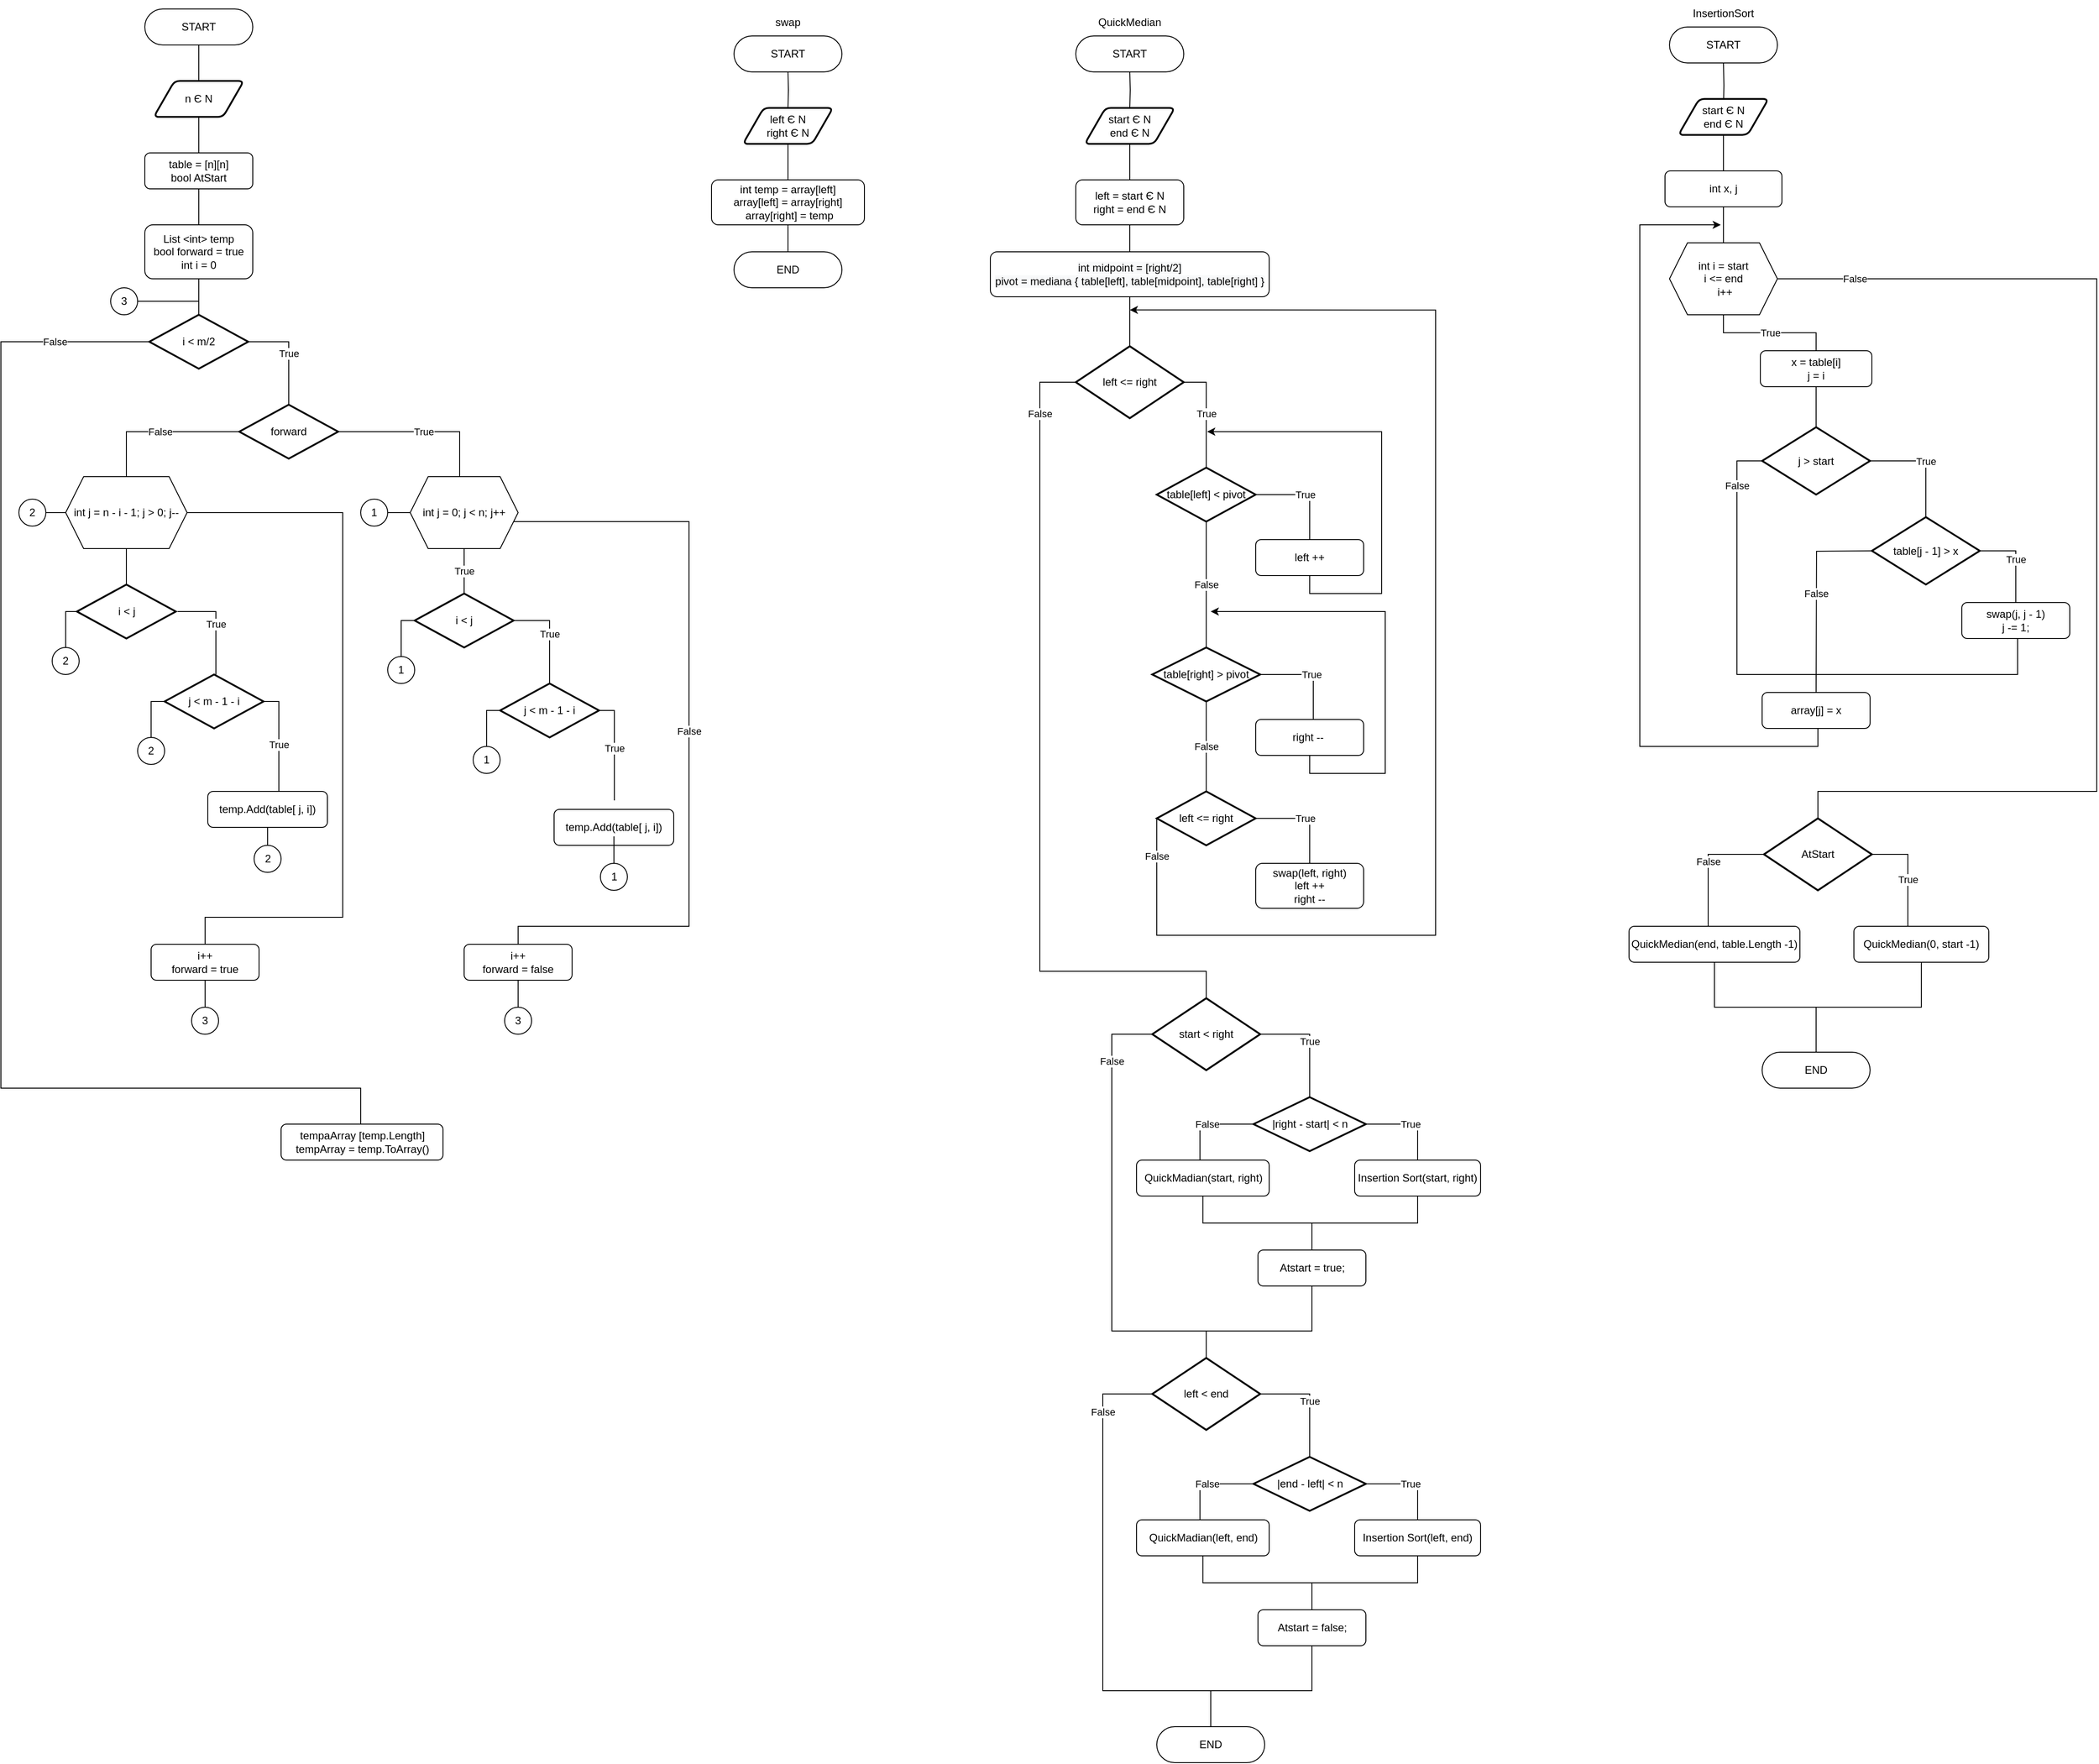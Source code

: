 <mxfile version="15.4.0" type="device"><diagram id="jv86kICouPNpcxUQBBi5" name="Page-1"><mxGraphModel dx="782" dy="489" grid="1" gridSize="10" guides="1" tooltips="1" connect="1" arrows="1" fold="1" page="1" pageScale="1" pageWidth="827" pageHeight="1169" math="0" shadow="0"><root><mxCell id="0"/><mxCell id="1" parent="0"/><mxCell id="VmP0Nuk8vjoccG8fzeii-2" value="START" style="rounded=1;whiteSpace=wrap;html=1;arcSize=50;" parent="1" vertex="1"><mxGeometry x="260" y="20" width="120" height="40" as="geometry"/></mxCell><mxCell id="VmP0Nuk8vjoccG8fzeii-4" value="" style="edgeStyle=orthogonalEdgeStyle;rounded=0;orthogonalLoop=1;jettySize=auto;html=1;endArrow=none;endFill=0;" parent="1" source="VmP0Nuk8vjoccG8fzeii-3" target="VmP0Nuk8vjoccG8fzeii-2" edge="1"><mxGeometry relative="1" as="geometry"/></mxCell><mxCell id="VmP0Nuk8vjoccG8fzeii-3" value="n Є N" style="shape=parallelogram;html=1;strokeWidth=2;perimeter=parallelogramPerimeter;whiteSpace=wrap;rounded=1;arcSize=12;size=0.23;" parent="1" vertex="1"><mxGeometry x="270" y="100" width="100" height="40" as="geometry"/></mxCell><mxCell id="VmP0Nuk8vjoccG8fzeii-6" value="" style="edgeStyle=orthogonalEdgeStyle;rounded=0;orthogonalLoop=1;jettySize=auto;html=1;endArrow=none;endFill=0;" parent="1" source="VmP0Nuk8vjoccG8fzeii-5" target="VmP0Nuk8vjoccG8fzeii-3" edge="1"><mxGeometry relative="1" as="geometry"/></mxCell><mxCell id="VmP0Nuk8vjoccG8fzeii-8" value="" style="edgeStyle=orthogonalEdgeStyle;rounded=0;orthogonalLoop=1;jettySize=auto;html=1;endArrow=none;endFill=0;" parent="1" source="VmP0Nuk8vjoccG8fzeii-5" target="VmP0Nuk8vjoccG8fzeii-7" edge="1"><mxGeometry relative="1" as="geometry"/></mxCell><mxCell id="VmP0Nuk8vjoccG8fzeii-5" value="table = [n][n]&lt;br&gt;bool AtStart" style="rounded=1;whiteSpace=wrap;html=1;" parent="1" vertex="1"><mxGeometry x="260" y="180" width="120" height="40" as="geometry"/></mxCell><mxCell id="VmP0Nuk8vjoccG8fzeii-10" value="" style="edgeStyle=orthogonalEdgeStyle;rounded=0;orthogonalLoop=1;jettySize=auto;html=1;endArrow=none;endFill=0;" parent="1" source="VmP0Nuk8vjoccG8fzeii-7" target="VmP0Nuk8vjoccG8fzeii-9" edge="1"><mxGeometry relative="1" as="geometry"/></mxCell><mxCell id="VmP0Nuk8vjoccG8fzeii-7" value="List &amp;lt;int&amp;gt; temp&lt;br&gt;bool forward = true&lt;br&gt;int i = 0" style="rounded=1;whiteSpace=wrap;html=1;" parent="1" vertex="1"><mxGeometry x="260" y="260" width="120" height="60" as="geometry"/></mxCell><mxCell id="VmP0Nuk8vjoccG8fzeii-58" value="False" style="edgeStyle=orthogonalEdgeStyle;rounded=0;orthogonalLoop=1;jettySize=auto;html=1;entryX=0.5;entryY=0;entryDx=0;entryDy=0;endArrow=none;endFill=0;exitX=0;exitY=0.5;exitDx=0;exitDy=0;exitPerimeter=0;" parent="1" source="VmP0Nuk8vjoccG8fzeii-9" target="VmP0Nuk8vjoccG8fzeii-57" edge="1"><mxGeometry x="-0.854" relative="1" as="geometry"><Array as="points"><mxPoint x="100" y="390"/><mxPoint x="100" y="1220"/><mxPoint x="500" y="1220"/><mxPoint x="500" y="1260"/></Array><mxPoint as="offset"/></mxGeometry></mxCell><mxCell id="VmP0Nuk8vjoccG8fzeii-9" value="i &amp;lt; m/2" style="strokeWidth=2;html=1;shape=mxgraph.flowchart.decision;whiteSpace=wrap;" parent="1" vertex="1"><mxGeometry x="265" y="360" width="110" height="60" as="geometry"/></mxCell><mxCell id="VmP0Nuk8vjoccG8fzeii-46" style="edgeStyle=orthogonalEdgeStyle;rounded=0;orthogonalLoop=1;jettySize=auto;html=1;entryX=0.5;entryY=0;entryDx=0;entryDy=0;endArrow=none;endFill=0;" parent="1" source="VmP0Nuk8vjoccG8fzeii-11" target="VmP0Nuk8vjoccG8fzeii-45" edge="1"><mxGeometry relative="1" as="geometry"><Array as="points"><mxPoint x="480" y="580"/><mxPoint x="480" y="1030"/><mxPoint x="327" y="1030"/></Array></mxGeometry></mxCell><mxCell id="VmP0Nuk8vjoccG8fzeii-11" value="int j = n - i - 1; j &gt; 0; j--" style="shape=hexagon;perimeter=hexagonPerimeter2;whiteSpace=wrap;html=1;fixedSize=1;" parent="1" vertex="1"><mxGeometry x="172" y="540" width="135" height="80" as="geometry"/></mxCell><mxCell id="VmP0Nuk8vjoccG8fzeii-18" value="True" style="edgeStyle=orthogonalEdgeStyle;rounded=0;orthogonalLoop=1;jettySize=auto;html=1;endArrow=none;endFill=0;" parent="1" source="VmP0Nuk8vjoccG8fzeii-12" target="VmP0Nuk8vjoccG8fzeii-17" edge="1"><mxGeometry relative="1" as="geometry"/></mxCell><mxCell id="VmP0Nuk8vjoccG8fzeii-33" value="False" style="edgeStyle=orthogonalEdgeStyle;rounded=0;orthogonalLoop=1;jettySize=auto;html=1;entryX=0.5;entryY=0;entryDx=0;entryDy=0;endArrow=none;endFill=0;" parent="1" source="VmP0Nuk8vjoccG8fzeii-12" target="VmP0Nuk8vjoccG8fzeii-32" edge="1"><mxGeometry relative="1" as="geometry"><Array as="points"><mxPoint x="865" y="590"/><mxPoint x="865" y="1040"/><mxPoint x="675" y="1040"/></Array></mxGeometry></mxCell><mxCell id="VmP0Nuk8vjoccG8fzeii-12" value="int j = 0; j &lt; n; j++" style="shape=hexagon;perimeter=hexagonPerimeter2;whiteSpace=wrap;html=1;fixedSize=1;" parent="1" vertex="1"><mxGeometry x="555" y="540" width="120" height="80" as="geometry"/></mxCell><mxCell id="VmP0Nuk8vjoccG8fzeii-14" value="True" style="edgeStyle=orthogonalEdgeStyle;rounded=0;orthogonalLoop=1;jettySize=auto;html=1;entryX=1;entryY=0.5;entryDx=0;entryDy=0;entryPerimeter=0;endArrow=none;endFill=0;" parent="1" source="VmP0Nuk8vjoccG8fzeii-13" target="VmP0Nuk8vjoccG8fzeii-9" edge="1"><mxGeometry relative="1" as="geometry"><Array as="points"><mxPoint x="420" y="390"/></Array></mxGeometry></mxCell><mxCell id="VmP0Nuk8vjoccG8fzeii-15" value="False" style="edgeStyle=orthogonalEdgeStyle;rounded=0;orthogonalLoop=1;jettySize=auto;html=1;endArrow=none;endFill=0;entryX=0.5;entryY=0;entryDx=0;entryDy=0;exitX=0;exitY=0.5;exitDx=0;exitDy=0;exitPerimeter=0;" parent="1" source="VmP0Nuk8vjoccG8fzeii-13" target="VmP0Nuk8vjoccG8fzeii-11" edge="1"><mxGeometry relative="1" as="geometry"><mxPoint x="327.5" y="490" as="sourcePoint"/><mxPoint x="265" y="540" as="targetPoint"/><Array as="points"><mxPoint x="240" y="490"/></Array></mxGeometry></mxCell><mxCell id="VmP0Nuk8vjoccG8fzeii-16" value="True" style="edgeStyle=orthogonalEdgeStyle;rounded=0;orthogonalLoop=1;jettySize=auto;html=1;entryX=0.5;entryY=0;entryDx=0;entryDy=0;endArrow=none;endFill=0;" parent="1" source="VmP0Nuk8vjoccG8fzeii-13" target="VmP0Nuk8vjoccG8fzeii-12" edge="1"><mxGeometry relative="1" as="geometry"><Array as="points"><mxPoint x="610" y="490"/><mxPoint x="610" y="540"/></Array></mxGeometry></mxCell><mxCell id="VmP0Nuk8vjoccG8fzeii-13" value="forward" style="strokeWidth=2;html=1;shape=mxgraph.flowchart.decision;whiteSpace=wrap;" parent="1" vertex="1"><mxGeometry x="365" y="460" width="110" height="60" as="geometry"/></mxCell><mxCell id="VmP0Nuk8vjoccG8fzeii-20" value="True" style="edgeStyle=orthogonalEdgeStyle;rounded=0;orthogonalLoop=1;jettySize=auto;html=1;entryX=0.5;entryY=0;entryDx=0;entryDy=0;entryPerimeter=0;endArrow=none;endFill=0;" parent="1" source="VmP0Nuk8vjoccG8fzeii-17" target="VmP0Nuk8vjoccG8fzeii-19" edge="1"><mxGeometry relative="1" as="geometry"><Array as="points"><mxPoint x="710" y="700"/></Array></mxGeometry></mxCell><mxCell id="VmP0Nuk8vjoccG8fzeii-23" style="edgeStyle=orthogonalEdgeStyle;rounded=0;orthogonalLoop=1;jettySize=auto;html=1;entryX=0.5;entryY=0;entryDx=0;entryDy=0;endArrow=none;endFill=0;" parent="1" source="VmP0Nuk8vjoccG8fzeii-17" target="VmP0Nuk8vjoccG8fzeii-22" edge="1"><mxGeometry relative="1" as="geometry"><Array as="points"><mxPoint x="545" y="700"/></Array></mxGeometry></mxCell><mxCell id="VmP0Nuk8vjoccG8fzeii-17" value="i &amp;lt; j" style="strokeWidth=2;html=1;shape=mxgraph.flowchart.decision;whiteSpace=wrap;" parent="1" vertex="1"><mxGeometry x="560" y="670" width="110" height="60" as="geometry"/></mxCell><mxCell id="VmP0Nuk8vjoccG8fzeii-25" style="edgeStyle=orthogonalEdgeStyle;rounded=0;orthogonalLoop=1;jettySize=auto;html=1;entryX=0.5;entryY=0;entryDx=0;entryDy=0;endArrow=none;endFill=0;" parent="1" source="VmP0Nuk8vjoccG8fzeii-19" target="VmP0Nuk8vjoccG8fzeii-24" edge="1"><mxGeometry relative="1" as="geometry"><Array as="points"><mxPoint x="640" y="800"/></Array></mxGeometry></mxCell><mxCell id="VmP0Nuk8vjoccG8fzeii-28" value="True" style="edgeStyle=orthogonalEdgeStyle;rounded=0;orthogonalLoop=1;jettySize=auto;html=1;endArrow=none;endFill=0;entryX=0.5;entryY=0;entryDx=0;entryDy=0;" parent="1" source="VmP0Nuk8vjoccG8fzeii-19" edge="1"><mxGeometry relative="1" as="geometry"><mxPoint x="781.5" y="900" as="targetPoint"/><Array as="points"><mxPoint x="782" y="800"/><mxPoint x="782" y="900"/></Array></mxGeometry></mxCell><mxCell id="VmP0Nuk8vjoccG8fzeii-19" value="j &amp;lt; m - 1 - i" style="strokeWidth=2;html=1;shape=mxgraph.flowchart.decision;whiteSpace=wrap;" parent="1" vertex="1"><mxGeometry x="655" y="770" width="110" height="60" as="geometry"/></mxCell><mxCell id="VmP0Nuk8vjoccG8fzeii-22" value="1" style="ellipse;whiteSpace=wrap;html=1;aspect=fixed;" parent="1" vertex="1"><mxGeometry x="530" y="740" width="30" height="30" as="geometry"/></mxCell><mxCell id="VmP0Nuk8vjoccG8fzeii-24" value="1" style="ellipse;whiteSpace=wrap;html=1;aspect=fixed;" parent="1" vertex="1"><mxGeometry x="625" y="840" width="30" height="30" as="geometry"/></mxCell><mxCell id="VmP0Nuk8vjoccG8fzeii-27" style="edgeStyle=orthogonalEdgeStyle;rounded=0;orthogonalLoop=1;jettySize=auto;html=1;entryX=0;entryY=0.5;entryDx=0;entryDy=0;endArrow=none;endFill=0;" parent="1" source="VmP0Nuk8vjoccG8fzeii-26" target="VmP0Nuk8vjoccG8fzeii-12" edge="1"><mxGeometry relative="1" as="geometry"/></mxCell><mxCell id="VmP0Nuk8vjoccG8fzeii-26" value="1" style="ellipse;whiteSpace=wrap;html=1;aspect=fixed;" parent="1" vertex="1"><mxGeometry x="500" y="565" width="30" height="30" as="geometry"/></mxCell><mxCell id="VmP0Nuk8vjoccG8fzeii-29" value="temp.Add(table[ j, i])" style="rounded=1;whiteSpace=wrap;html=1;" parent="1" vertex="1"><mxGeometry x="715" y="910" width="133" height="40" as="geometry"/></mxCell><mxCell id="VmP0Nuk8vjoccG8fzeii-31" value="" style="edgeStyle=orthogonalEdgeStyle;rounded=0;orthogonalLoop=1;jettySize=auto;html=1;endArrow=none;endFill=0;" parent="1" source="VmP0Nuk8vjoccG8fzeii-30" edge="1"><mxGeometry relative="1" as="geometry"><mxPoint x="781.5" y="940" as="targetPoint"/></mxGeometry></mxCell><mxCell id="VmP0Nuk8vjoccG8fzeii-30" value="1" style="ellipse;whiteSpace=wrap;html=1;aspect=fixed;" parent="1" vertex="1"><mxGeometry x="766.5" y="970" width="30" height="30" as="geometry"/></mxCell><mxCell id="VmP0Nuk8vjoccG8fzeii-32" value="i++&lt;br&gt;forward = false" style="rounded=1;whiteSpace=wrap;html=1;align=center;" parent="1" vertex="1"><mxGeometry x="615" y="1060" width="120" height="40" as="geometry"/></mxCell><mxCell id="VmP0Nuk8vjoccG8fzeii-34" value="True" style="edgeStyle=orthogonalEdgeStyle;rounded=0;orthogonalLoop=1;jettySize=auto;html=1;entryX=0.5;entryY=0;entryDx=0;entryDy=0;entryPerimeter=0;endArrow=none;endFill=0;" parent="1" edge="1"><mxGeometry relative="1" as="geometry"><Array as="points"><mxPoint x="339" y="690"/></Array><mxPoint x="296.5" y="690" as="sourcePoint"/><mxPoint x="339" y="760" as="targetPoint"/></mxGeometry></mxCell><mxCell id="VmP0Nuk8vjoccG8fzeii-35" style="edgeStyle=orthogonalEdgeStyle;rounded=0;orthogonalLoop=1;jettySize=auto;html=1;entryX=0.5;entryY=0;entryDx=0;entryDy=0;endArrow=none;endFill=0;" parent="1" source="VmP0Nuk8vjoccG8fzeii-36" target="VmP0Nuk8vjoccG8fzeii-40" edge="1"><mxGeometry relative="1" as="geometry"><Array as="points"><mxPoint x="172" y="690"/></Array></mxGeometry></mxCell><mxCell id="VmP0Nuk8vjoccG8fzeii-47" value="" style="edgeStyle=orthogonalEdgeStyle;rounded=0;orthogonalLoop=1;jettySize=auto;html=1;endArrow=none;endFill=0;" parent="1" source="VmP0Nuk8vjoccG8fzeii-36" target="VmP0Nuk8vjoccG8fzeii-11" edge="1"><mxGeometry relative="1" as="geometry"/></mxCell><mxCell id="VmP0Nuk8vjoccG8fzeii-36" value="i &amp;lt; j" style="strokeWidth=2;html=1;shape=mxgraph.flowchart.decision;whiteSpace=wrap;" parent="1" vertex="1"><mxGeometry x="184.5" y="660" width="110" height="60" as="geometry"/></mxCell><mxCell id="VmP0Nuk8vjoccG8fzeii-37" style="edgeStyle=orthogonalEdgeStyle;rounded=0;orthogonalLoop=1;jettySize=auto;html=1;entryX=0.5;entryY=0;entryDx=0;entryDy=0;endArrow=none;endFill=0;" parent="1" source="VmP0Nuk8vjoccG8fzeii-39" target="VmP0Nuk8vjoccG8fzeii-41" edge="1"><mxGeometry relative="1" as="geometry"><Array as="points"><mxPoint x="267" y="790"/></Array></mxGeometry></mxCell><mxCell id="VmP0Nuk8vjoccG8fzeii-38" value="True" style="edgeStyle=orthogonalEdgeStyle;rounded=0;orthogonalLoop=1;jettySize=auto;html=1;endArrow=none;endFill=0;entryX=0.5;entryY=0;entryDx=0;entryDy=0;" parent="1" source="VmP0Nuk8vjoccG8fzeii-39" target="VmP0Nuk8vjoccG8fzeii-42" edge="1"><mxGeometry relative="1" as="geometry"><mxPoint x="412" y="880" as="targetPoint"/><Array as="points"><mxPoint x="409" y="790"/><mxPoint x="409" y="890"/></Array></mxGeometry></mxCell><mxCell id="VmP0Nuk8vjoccG8fzeii-39" value="j &amp;lt; m - 1 - i" style="strokeWidth=2;html=1;shape=mxgraph.flowchart.decision;whiteSpace=wrap;" parent="1" vertex="1"><mxGeometry x="282" y="760" width="110" height="60" as="geometry"/></mxCell><mxCell id="VmP0Nuk8vjoccG8fzeii-40" value="2" style="ellipse;whiteSpace=wrap;html=1;aspect=fixed;" parent="1" vertex="1"><mxGeometry x="157" y="730" width="30" height="30" as="geometry"/></mxCell><mxCell id="VmP0Nuk8vjoccG8fzeii-41" value="2" style="ellipse;whiteSpace=wrap;html=1;aspect=fixed;" parent="1" vertex="1"><mxGeometry x="252" y="830" width="30" height="30" as="geometry"/></mxCell><mxCell id="VmP0Nuk8vjoccG8fzeii-42" value="temp.Add(table[ j, i])" style="rounded=1;whiteSpace=wrap;html=1;" parent="1" vertex="1"><mxGeometry x="330" y="890" width="133" height="40" as="geometry"/></mxCell><mxCell id="VmP0Nuk8vjoccG8fzeii-43" value="" style="edgeStyle=orthogonalEdgeStyle;rounded=0;orthogonalLoop=1;jettySize=auto;html=1;endArrow=none;endFill=0;" parent="1" source="VmP0Nuk8vjoccG8fzeii-44" target="VmP0Nuk8vjoccG8fzeii-42" edge="1"><mxGeometry relative="1" as="geometry"/></mxCell><mxCell id="VmP0Nuk8vjoccG8fzeii-44" value="2" style="ellipse;whiteSpace=wrap;html=1;aspect=fixed;" parent="1" vertex="1"><mxGeometry x="381.5" y="950" width="30" height="30" as="geometry"/></mxCell><mxCell id="VmP0Nuk8vjoccG8fzeii-52" value="" style="edgeStyle=orthogonalEdgeStyle;rounded=0;orthogonalLoop=1;jettySize=auto;html=1;endArrow=none;endFill=0;" parent="1" source="VmP0Nuk8vjoccG8fzeii-45" target="VmP0Nuk8vjoccG8fzeii-51" edge="1"><mxGeometry relative="1" as="geometry"/></mxCell><mxCell id="VmP0Nuk8vjoccG8fzeii-45" value="i++&lt;br&gt;forward = true" style="rounded=1;whiteSpace=wrap;html=1;align=center;" parent="1" vertex="1"><mxGeometry x="267" y="1060" width="120" height="40" as="geometry"/></mxCell><mxCell id="VmP0Nuk8vjoccG8fzeii-73" value="" style="edgeStyle=orthogonalEdgeStyle;rounded=0;orthogonalLoop=1;jettySize=auto;html=1;endArrow=none;endFill=0;" parent="1" source="VmP0Nuk8vjoccG8fzeii-48" target="VmP0Nuk8vjoccG8fzeii-11" edge="1"><mxGeometry relative="1" as="geometry"/></mxCell><mxCell id="VmP0Nuk8vjoccG8fzeii-48" value="2" style="ellipse;whiteSpace=wrap;html=1;aspect=fixed;" parent="1" vertex="1"><mxGeometry x="120" y="565" width="30" height="30" as="geometry"/></mxCell><mxCell id="VmP0Nuk8vjoccG8fzeii-51" value="3" style="ellipse;whiteSpace=wrap;html=1;aspect=fixed;" parent="1" vertex="1"><mxGeometry x="312" y="1130" width="30" height="30" as="geometry"/></mxCell><mxCell id="VmP0Nuk8vjoccG8fzeii-54" value="" style="edgeStyle=orthogonalEdgeStyle;rounded=0;orthogonalLoop=1;jettySize=auto;html=1;endArrow=none;endFill=0;" parent="1" source="VmP0Nuk8vjoccG8fzeii-53" target="VmP0Nuk8vjoccG8fzeii-32" edge="1"><mxGeometry relative="1" as="geometry"/></mxCell><mxCell id="VmP0Nuk8vjoccG8fzeii-53" value="3" style="ellipse;whiteSpace=wrap;html=1;aspect=fixed;" parent="1" vertex="1"><mxGeometry x="660" y="1130" width="30" height="30" as="geometry"/></mxCell><mxCell id="VmP0Nuk8vjoccG8fzeii-56" value="" style="edgeStyle=orthogonalEdgeStyle;rounded=0;orthogonalLoop=1;jettySize=auto;html=1;endArrow=none;endFill=0;" parent="1" source="VmP0Nuk8vjoccG8fzeii-55" edge="1"><mxGeometry relative="1" as="geometry"><mxPoint x="320" y="345" as="targetPoint"/></mxGeometry></mxCell><mxCell id="VmP0Nuk8vjoccG8fzeii-55" value="3" style="ellipse;whiteSpace=wrap;html=1;aspect=fixed;" parent="1" vertex="1"><mxGeometry x="222" y="330" width="30" height="30" as="geometry"/></mxCell><mxCell id="VmP0Nuk8vjoccG8fzeii-57" value="tempaArray [temp.Length]&lt;br&gt;tempArray = temp.ToArray()" style="rounded=1;whiteSpace=wrap;html=1;" parent="1" vertex="1"><mxGeometry x="411.5" y="1260" width="180" height="40" as="geometry"/></mxCell><mxCell id="VmP0Nuk8vjoccG8fzeii-59" value="START" style="rounded=1;whiteSpace=wrap;html=1;arcSize=50;" parent="1" vertex="1"><mxGeometry x="1295" y="50" width="120" height="40" as="geometry"/></mxCell><mxCell id="VmP0Nuk8vjoccG8fzeii-62" value="QuickMedian" style="text;html=1;strokeColor=none;fillColor=none;align=center;verticalAlign=middle;whiteSpace=wrap;rounded=0;" parent="1" vertex="1"><mxGeometry x="1305" y="20" width="100" height="30" as="geometry"/></mxCell><mxCell id="VmP0Nuk8vjoccG8fzeii-64" value="" style="edgeStyle=orthogonalEdgeStyle;rounded=0;orthogonalLoop=1;jettySize=auto;html=1;endArrow=none;endFill=0;entryX=0.5;entryY=1;entryDx=0;entryDy=0;" parent="1" target="VmP0Nuk8vjoccG8fzeii-59" edge="1"><mxGeometry relative="1" as="geometry"><mxPoint x="1355" y="130" as="sourcePoint"/><mxPoint x="1355" y="90" as="targetPoint"/></mxGeometry></mxCell><mxCell id="VmP0Nuk8vjoccG8fzeii-70" value="" style="edgeStyle=orthogonalEdgeStyle;rounded=0;orthogonalLoop=1;jettySize=auto;html=1;endArrow=none;endFill=0;" parent="1" source="VmP0Nuk8vjoccG8fzeii-65" target="VmP0Nuk8vjoccG8fzeii-69" edge="1"><mxGeometry relative="1" as="geometry"/></mxCell><mxCell id="VmP0Nuk8vjoccG8fzeii-65" value="start Є N&lt;br&gt;end Є N" style="shape=parallelogram;html=1;strokeWidth=2;perimeter=parallelogramPerimeter;whiteSpace=wrap;rounded=1;arcSize=12;size=0.23;" parent="1" vertex="1"><mxGeometry x="1305" y="130" width="100" height="40" as="geometry"/></mxCell><mxCell id="VmP0Nuk8vjoccG8fzeii-69" value="&lt;span&gt;left = start Є N&lt;/span&gt;&lt;br&gt;&lt;span&gt;right = end Є N&lt;/span&gt;&lt;span&gt;&lt;br&gt;&lt;/span&gt;" style="rounded=1;whiteSpace=wrap;html=1;" parent="1" vertex="1"><mxGeometry x="1295" y="210" width="120" height="50" as="geometry"/></mxCell><mxCell id="VmP0Nuk8vjoccG8fzeii-72" value="" style="edgeStyle=orthogonalEdgeStyle;rounded=0;orthogonalLoop=1;jettySize=auto;html=1;endArrow=none;endFill=0;" parent="1" source="VmP0Nuk8vjoccG8fzeii-71" target="VmP0Nuk8vjoccG8fzeii-69" edge="1"><mxGeometry relative="1" as="geometry"/></mxCell><mxCell id="VmP0Nuk8vjoccG8fzeii-75" value="" style="edgeStyle=orthogonalEdgeStyle;rounded=0;orthogonalLoop=1;jettySize=auto;html=1;endArrow=none;endFill=0;" parent="1" source="VmP0Nuk8vjoccG8fzeii-71" target="VmP0Nuk8vjoccG8fzeii-74" edge="1"><mxGeometry relative="1" as="geometry"/></mxCell><mxCell id="VmP0Nuk8vjoccG8fzeii-71" value="&lt;span style=&quot;color: rgb(0 , 0 , 0) ; font-family: &amp;#34;helvetica&amp;#34; ; font-size: 12px ; font-style: normal ; font-weight: 400 ; letter-spacing: normal ; text-align: center ; text-indent: 0px ; text-transform: none ; word-spacing: 0px ; background-color: rgb(248 , 249 , 250)&quot;&gt;int midpoint = [right/2]&lt;br&gt;pivot =&amp;nbsp;&lt;/span&gt;&lt;span style=&quot;color: rgb(0 , 0 , 0) ; font-family: &amp;#34;helvetica&amp;#34; ; font-size: 12px ; font-style: normal ; font-weight: 400 ; letter-spacing: normal ; text-align: center ; text-indent: 0px ; text-transform: none ; word-spacing: 0px ; background-color: rgb(248 , 249 , 250) ; display: inline ; float: none&quot;&gt;mediana { table[left], table[midpoint], table[right] }&lt;/span&gt;" style="rounded=1;whiteSpace=wrap;html=1;" parent="1" vertex="1"><mxGeometry x="1200" y="290" width="310" height="50" as="geometry"/></mxCell><mxCell id="VmP0Nuk8vjoccG8fzeii-77" value="True" style="edgeStyle=orthogonalEdgeStyle;rounded=0;orthogonalLoop=1;jettySize=auto;html=1;entryX=0.5;entryY=0;entryDx=0;entryDy=0;entryPerimeter=0;endArrow=none;endFill=0;" parent="1" source="VmP0Nuk8vjoccG8fzeii-74" target="VmP0Nuk8vjoccG8fzeii-76" edge="1"><mxGeometry relative="1" as="geometry"><Array as="points"><mxPoint x="1440" y="435"/></Array></mxGeometry></mxCell><mxCell id="Ka1BJtx8IrYnSgc-e7Mm-47" value="False" style="edgeStyle=orthogonalEdgeStyle;rounded=0;orthogonalLoop=1;jettySize=auto;html=1;endArrow=none;endFill=0;" edge="1" parent="1" source="VmP0Nuk8vjoccG8fzeii-74" target="Ka1BJtx8IrYnSgc-e7Mm-21"><mxGeometry x="-0.835" relative="1" as="geometry"><Array as="points"><mxPoint x="1255" y="435"/><mxPoint x="1255" y="1090"/><mxPoint x="1440" y="1090"/></Array><mxPoint as="offset"/></mxGeometry></mxCell><mxCell id="VmP0Nuk8vjoccG8fzeii-74" value="left &amp;lt;= right" style="strokeWidth=2;html=1;shape=mxgraph.flowchart.decision;whiteSpace=wrap;" parent="1" vertex="1"><mxGeometry x="1295" y="395" width="120" height="80" as="geometry"/></mxCell><mxCell id="Ka1BJtx8IrYnSgc-e7Mm-2" value="True" style="edgeStyle=orthogonalEdgeStyle;rounded=0;orthogonalLoop=1;jettySize=auto;html=1;entryX=0.5;entryY=0;entryDx=0;entryDy=0;endArrow=none;endFill=0;" edge="1" parent="1" source="VmP0Nuk8vjoccG8fzeii-76" target="Ka1BJtx8IrYnSgc-e7Mm-1"><mxGeometry relative="1" as="geometry"><Array as="points"><mxPoint x="1555" y="560"/></Array></mxGeometry></mxCell><mxCell id="Ka1BJtx8IrYnSgc-e7Mm-8" value="False" style="edgeStyle=orthogonalEdgeStyle;rounded=0;orthogonalLoop=1;jettySize=auto;html=1;entryX=0.5;entryY=0;entryDx=0;entryDy=0;entryPerimeter=0;endArrow=none;endFill=0;" edge="1" parent="1" source="VmP0Nuk8vjoccG8fzeii-76" target="Ka1BJtx8IrYnSgc-e7Mm-7"><mxGeometry relative="1" as="geometry"/></mxCell><mxCell id="VmP0Nuk8vjoccG8fzeii-76" value="table[left] &amp;lt; pivot" style="strokeWidth=2;html=1;shape=mxgraph.flowchart.decision;whiteSpace=wrap;" parent="1" vertex="1"><mxGeometry x="1385" y="530" width="110" height="60" as="geometry"/></mxCell><mxCell id="Ka1BJtx8IrYnSgc-e7Mm-3" style="edgeStyle=orthogonalEdgeStyle;rounded=0;orthogonalLoop=1;jettySize=auto;html=1;endArrow=classic;endFill=1;exitX=0.5;exitY=1;exitDx=0;exitDy=0;" edge="1" parent="1" source="Ka1BJtx8IrYnSgc-e7Mm-1"><mxGeometry relative="1" as="geometry"><mxPoint x="1441" y="490" as="targetPoint"/><mxPoint x="1581" y="650" as="sourcePoint"/><Array as="points"><mxPoint x="1555" y="670"/><mxPoint x="1635" y="670"/><mxPoint x="1635" y="490"/></Array></mxGeometry></mxCell><mxCell id="Ka1BJtx8IrYnSgc-e7Mm-1" value="left ++" style="rounded=1;whiteSpace=wrap;html=1;" vertex="1" parent="1"><mxGeometry x="1495" y="610" width="120" height="40" as="geometry"/></mxCell><mxCell id="Ka1BJtx8IrYnSgc-e7Mm-4" value="True" style="edgeStyle=orthogonalEdgeStyle;rounded=0;orthogonalLoop=1;jettySize=auto;html=1;entryX=0.5;entryY=0;entryDx=0;entryDy=0;endArrow=none;endFill=0;exitX=1;exitY=0.5;exitDx=0;exitDy=0;exitPerimeter=0;" edge="1" parent="1" target="Ka1BJtx8IrYnSgc-e7Mm-6" source="Ka1BJtx8IrYnSgc-e7Mm-7"><mxGeometry relative="1" as="geometry"><mxPoint x="1499" y="800" as="sourcePoint"/><Array as="points"><mxPoint x="1559" y="760"/></Array></mxGeometry></mxCell><mxCell id="Ka1BJtx8IrYnSgc-e7Mm-5" style="edgeStyle=orthogonalEdgeStyle;rounded=0;orthogonalLoop=1;jettySize=auto;html=1;endArrow=classic;endFill=1;exitX=0.5;exitY=1;exitDx=0;exitDy=0;" edge="1" parent="1" source="Ka1BJtx8IrYnSgc-e7Mm-6"><mxGeometry relative="1" as="geometry"><mxPoint x="1445" y="690" as="targetPoint"/><mxPoint x="1585" y="890" as="sourcePoint"/><Array as="points"><mxPoint x="1555" y="870"/><mxPoint x="1639" y="870"/><mxPoint x="1639" y="690"/></Array></mxGeometry></mxCell><mxCell id="Ka1BJtx8IrYnSgc-e7Mm-6" value="right --&amp;nbsp;" style="rounded=1;whiteSpace=wrap;html=1;" vertex="1" parent="1"><mxGeometry x="1495" y="810" width="120" height="40" as="geometry"/></mxCell><mxCell id="Ka1BJtx8IrYnSgc-e7Mm-10" value="False" style="edgeStyle=orthogonalEdgeStyle;rounded=0;orthogonalLoop=1;jettySize=auto;html=1;entryX=0.5;entryY=0;entryDx=0;entryDy=0;entryPerimeter=0;endArrow=none;endFill=0;" edge="1" parent="1" source="Ka1BJtx8IrYnSgc-e7Mm-7" target="Ka1BJtx8IrYnSgc-e7Mm-9"><mxGeometry relative="1" as="geometry"/></mxCell><mxCell id="Ka1BJtx8IrYnSgc-e7Mm-7" value="table[right] &amp;gt; pivot" style="strokeWidth=2;html=1;shape=mxgraph.flowchart.decision;whiteSpace=wrap;" vertex="1" parent="1"><mxGeometry x="1380" y="730" width="120" height="60" as="geometry"/></mxCell><mxCell id="Ka1BJtx8IrYnSgc-e7Mm-12" value="True" style="edgeStyle=orthogonalEdgeStyle;rounded=0;orthogonalLoop=1;jettySize=auto;html=1;endArrow=none;endFill=0;" edge="1" parent="1" source="Ka1BJtx8IrYnSgc-e7Mm-9" target="Ka1BJtx8IrYnSgc-e7Mm-11"><mxGeometry relative="1" as="geometry"><Array as="points"><mxPoint x="1555" y="920"/></Array></mxGeometry></mxCell><mxCell id="Ka1BJtx8IrYnSgc-e7Mm-22" value="False" style="edgeStyle=orthogonalEdgeStyle;rounded=0;orthogonalLoop=1;jettySize=auto;html=1;endArrow=classic;endFill=1;exitX=0;exitY=0.5;exitDx=0;exitDy=0;exitPerimeter=0;" edge="1" parent="1" source="Ka1BJtx8IrYnSgc-e7Mm-9"><mxGeometry x="-0.944" relative="1" as="geometry"><mxPoint x="1355" y="354.667" as="targetPoint"/><Array as="points"><mxPoint x="1385" y="1050"/><mxPoint x="1695" y="1050"/><mxPoint x="1695" y="355"/></Array><mxPoint as="offset"/></mxGeometry></mxCell><mxCell id="Ka1BJtx8IrYnSgc-e7Mm-9" value="left &amp;lt;= right" style="strokeWidth=2;html=1;shape=mxgraph.flowchart.decision;whiteSpace=wrap;" vertex="1" parent="1"><mxGeometry x="1385" y="890" width="110" height="60" as="geometry"/></mxCell><mxCell id="Ka1BJtx8IrYnSgc-e7Mm-11" value="swap(left, right)&lt;br&gt;left ++&lt;br&gt;right --" style="rounded=1;whiteSpace=wrap;html=1;" vertex="1" parent="1"><mxGeometry x="1495" y="970" width="120" height="50" as="geometry"/></mxCell><mxCell id="Ka1BJtx8IrYnSgc-e7Mm-13" value="START" style="rounded=1;whiteSpace=wrap;html=1;arcSize=50;" vertex="1" parent="1"><mxGeometry x="915" y="50" width="120" height="40" as="geometry"/></mxCell><mxCell id="Ka1BJtx8IrYnSgc-e7Mm-14" value="swap" style="text;html=1;strokeColor=none;fillColor=none;align=center;verticalAlign=middle;whiteSpace=wrap;rounded=0;" vertex="1" parent="1"><mxGeometry x="925" y="20" width="100" height="30" as="geometry"/></mxCell><mxCell id="Ka1BJtx8IrYnSgc-e7Mm-15" value="" style="edgeStyle=orthogonalEdgeStyle;rounded=0;orthogonalLoop=1;jettySize=auto;html=1;endArrow=none;endFill=0;" edge="1" parent="1" target="Ka1BJtx8IrYnSgc-e7Mm-13"><mxGeometry relative="1" as="geometry"><mxPoint x="975" y="130" as="sourcePoint"/><mxPoint x="975" y="90" as="targetPoint"/></mxGeometry></mxCell><mxCell id="Ka1BJtx8IrYnSgc-e7Mm-16" value="" style="edgeStyle=orthogonalEdgeStyle;rounded=0;orthogonalLoop=1;jettySize=auto;html=1;endArrow=none;endFill=0;" edge="1" parent="1" source="Ka1BJtx8IrYnSgc-e7Mm-17" target="Ka1BJtx8IrYnSgc-e7Mm-18"><mxGeometry relative="1" as="geometry"/></mxCell><mxCell id="Ka1BJtx8IrYnSgc-e7Mm-17" value="left Є N&lt;br&gt;right Є N" style="shape=parallelogram;html=1;strokeWidth=2;perimeter=parallelogramPerimeter;whiteSpace=wrap;rounded=1;arcSize=12;size=0.23;" vertex="1" parent="1"><mxGeometry x="925" y="130" width="100" height="40" as="geometry"/></mxCell><mxCell id="Ka1BJtx8IrYnSgc-e7Mm-20" value="" style="edgeStyle=orthogonalEdgeStyle;rounded=0;orthogonalLoop=1;jettySize=auto;html=1;endArrow=none;endFill=0;" edge="1" parent="1" source="Ka1BJtx8IrYnSgc-e7Mm-18" target="Ka1BJtx8IrYnSgc-e7Mm-19"><mxGeometry relative="1" as="geometry"/></mxCell><mxCell id="Ka1BJtx8IrYnSgc-e7Mm-18" value="&lt;span&gt;&lt;div&gt;int temp = array[left]&lt;/div&gt;&lt;div&gt;&lt;span&gt;array[left] = array[right]&lt;/span&gt;&lt;/div&gt;&lt;div&gt;&lt;span&gt;&amp;nbsp;array[right] = temp&lt;/span&gt;&lt;/div&gt;&lt;/span&gt;" style="rounded=1;whiteSpace=wrap;html=1;" vertex="1" parent="1"><mxGeometry x="890" y="210" width="170" height="50" as="geometry"/></mxCell><mxCell id="Ka1BJtx8IrYnSgc-e7Mm-19" value="END" style="rounded=1;whiteSpace=wrap;html=1;arcSize=50;" vertex="1" parent="1"><mxGeometry x="915" y="290" width="120" height="40" as="geometry"/></mxCell><mxCell id="Ka1BJtx8IrYnSgc-e7Mm-24" value="True" style="edgeStyle=orthogonalEdgeStyle;rounded=0;orthogonalLoop=1;jettySize=auto;html=1;entryX=0.5;entryY=0;entryDx=0;entryDy=0;entryPerimeter=0;endArrow=none;endFill=0;" edge="1" parent="1" source="Ka1BJtx8IrYnSgc-e7Mm-21" target="Ka1BJtx8IrYnSgc-e7Mm-23"><mxGeometry relative="1" as="geometry"><Array as="points"><mxPoint x="1555" y="1160"/></Array></mxGeometry></mxCell><mxCell id="Ka1BJtx8IrYnSgc-e7Mm-42" value="False" style="edgeStyle=orthogonalEdgeStyle;rounded=0;orthogonalLoop=1;jettySize=auto;html=1;entryX=0.5;entryY=0;entryDx=0;entryDy=0;entryPerimeter=0;endArrow=none;endFill=0;" edge="1" parent="1" source="Ka1BJtx8IrYnSgc-e7Mm-21" target="Ka1BJtx8IrYnSgc-e7Mm-33"><mxGeometry x="-0.706" relative="1" as="geometry"><Array as="points"><mxPoint x="1335" y="1160"/><mxPoint x="1335" y="1490"/><mxPoint x="1440" y="1490"/></Array><mxPoint as="offset"/></mxGeometry></mxCell><mxCell id="Ka1BJtx8IrYnSgc-e7Mm-21" value="start &lt; right" style="strokeWidth=2;html=1;shape=mxgraph.flowchart.decision;whiteSpace=wrap;" vertex="1" parent="1"><mxGeometry x="1380" y="1120" width="120" height="80" as="geometry"/></mxCell><mxCell id="Ka1BJtx8IrYnSgc-e7Mm-26" value="True" style="edgeStyle=orthogonalEdgeStyle;rounded=0;orthogonalLoop=1;jettySize=auto;html=1;entryX=0.5;entryY=0;entryDx=0;entryDy=0;endArrow=none;endFill=0;" edge="1" parent="1" source="Ka1BJtx8IrYnSgc-e7Mm-23" target="Ka1BJtx8IrYnSgc-e7Mm-25"><mxGeometry relative="1" as="geometry"><Array as="points"><mxPoint x="1675" y="1260"/></Array></mxGeometry></mxCell><mxCell id="Ka1BJtx8IrYnSgc-e7Mm-28" value="False" style="edgeStyle=orthogonalEdgeStyle;rounded=0;orthogonalLoop=1;jettySize=auto;html=1;entryX=0.5;entryY=0;entryDx=0;entryDy=0;endArrow=none;endFill=0;" edge="1" parent="1" source="Ka1BJtx8IrYnSgc-e7Mm-23" target="Ka1BJtx8IrYnSgc-e7Mm-27"><mxGeometry relative="1" as="geometry"><Array as="points"><mxPoint x="1433" y="1260"/></Array></mxGeometry></mxCell><mxCell id="Ka1BJtx8IrYnSgc-e7Mm-23" value="|right - start| &amp;lt; n" style="strokeWidth=2;html=1;shape=mxgraph.flowchart.decision;whiteSpace=wrap;" vertex="1" parent="1"><mxGeometry x="1492.5" y="1230" width="125" height="60" as="geometry"/></mxCell><mxCell id="Ka1BJtx8IrYnSgc-e7Mm-31" style="edgeStyle=orthogonalEdgeStyle;rounded=0;orthogonalLoop=1;jettySize=auto;html=1;entryX=0.5;entryY=0;entryDx=0;entryDy=0;endArrow=none;endFill=0;" edge="1" parent="1" source="Ka1BJtx8IrYnSgc-e7Mm-25" target="Ka1BJtx8IrYnSgc-e7Mm-29"><mxGeometry relative="1" as="geometry"/></mxCell><mxCell id="Ka1BJtx8IrYnSgc-e7Mm-25" value="Insertion Sort(start, right)" style="rounded=1;whiteSpace=wrap;html=1;" vertex="1" parent="1"><mxGeometry x="1605" y="1300" width="140" height="40" as="geometry"/></mxCell><mxCell id="Ka1BJtx8IrYnSgc-e7Mm-30" style="edgeStyle=orthogonalEdgeStyle;rounded=0;orthogonalLoop=1;jettySize=auto;html=1;entryX=0.5;entryY=0;entryDx=0;entryDy=0;endArrow=none;endFill=0;" edge="1" parent="1" source="Ka1BJtx8IrYnSgc-e7Mm-27" target="Ka1BJtx8IrYnSgc-e7Mm-29"><mxGeometry relative="1" as="geometry"/></mxCell><mxCell id="Ka1BJtx8IrYnSgc-e7Mm-27" value="QuickMadian(start, right)" style="rounded=1;whiteSpace=wrap;html=1;" vertex="1" parent="1"><mxGeometry x="1362.5" y="1300" width="147.5" height="40" as="geometry"/></mxCell><mxCell id="Ka1BJtx8IrYnSgc-e7Mm-43" style="edgeStyle=orthogonalEdgeStyle;rounded=0;orthogonalLoop=1;jettySize=auto;html=1;endArrow=none;endFill=0;" edge="1" parent="1" source="Ka1BJtx8IrYnSgc-e7Mm-29" target="Ka1BJtx8IrYnSgc-e7Mm-33"><mxGeometry relative="1" as="geometry"><Array as="points"><mxPoint x="1558" y="1490"/><mxPoint x="1440" y="1490"/></Array></mxGeometry></mxCell><mxCell id="Ka1BJtx8IrYnSgc-e7Mm-29" value="Atstart = true;" style="rounded=1;whiteSpace=wrap;html=1;" vertex="1" parent="1"><mxGeometry x="1497.5" y="1400" width="120" height="40" as="geometry"/></mxCell><mxCell id="Ka1BJtx8IrYnSgc-e7Mm-32" value="True" style="edgeStyle=orthogonalEdgeStyle;rounded=0;orthogonalLoop=1;jettySize=auto;html=1;entryX=0.5;entryY=0;entryDx=0;entryDy=0;entryPerimeter=0;endArrow=none;endFill=0;" edge="1" parent="1" source="Ka1BJtx8IrYnSgc-e7Mm-33" target="Ka1BJtx8IrYnSgc-e7Mm-36"><mxGeometry relative="1" as="geometry"><Array as="points"><mxPoint x="1555" y="1560"/></Array></mxGeometry></mxCell><mxCell id="Ka1BJtx8IrYnSgc-e7Mm-45" value="False" style="edgeStyle=orthogonalEdgeStyle;rounded=0;orthogonalLoop=1;jettySize=auto;html=1;entryX=0.5;entryY=0;entryDx=0;entryDy=0;endArrow=none;endFill=0;" edge="1" parent="1" source="Ka1BJtx8IrYnSgc-e7Mm-33" target="Ka1BJtx8IrYnSgc-e7Mm-44"><mxGeometry x="-0.725" relative="1" as="geometry"><Array as="points"><mxPoint x="1325" y="1560"/><mxPoint x="1325" y="1890"/><mxPoint x="1445" y="1890"/></Array><mxPoint as="offset"/></mxGeometry></mxCell><mxCell id="Ka1BJtx8IrYnSgc-e7Mm-33" value="left &amp;lt; end" style="strokeWidth=2;html=1;shape=mxgraph.flowchart.decision;whiteSpace=wrap;" vertex="1" parent="1"><mxGeometry x="1380" y="1520" width="120" height="80" as="geometry"/></mxCell><mxCell id="Ka1BJtx8IrYnSgc-e7Mm-34" value="True" style="edgeStyle=orthogonalEdgeStyle;rounded=0;orthogonalLoop=1;jettySize=auto;html=1;entryX=0.5;entryY=0;entryDx=0;entryDy=0;endArrow=none;endFill=0;" edge="1" parent="1" source="Ka1BJtx8IrYnSgc-e7Mm-36" target="Ka1BJtx8IrYnSgc-e7Mm-38"><mxGeometry relative="1" as="geometry"><Array as="points"><mxPoint x="1675" y="1660"/></Array></mxGeometry></mxCell><mxCell id="Ka1BJtx8IrYnSgc-e7Mm-35" value="False" style="edgeStyle=orthogonalEdgeStyle;rounded=0;orthogonalLoop=1;jettySize=auto;html=1;entryX=0.5;entryY=0;entryDx=0;entryDy=0;endArrow=none;endFill=0;" edge="1" parent="1" source="Ka1BJtx8IrYnSgc-e7Mm-36" target="Ka1BJtx8IrYnSgc-e7Mm-40"><mxGeometry relative="1" as="geometry"><Array as="points"><mxPoint x="1433" y="1660"/></Array></mxGeometry></mxCell><mxCell id="Ka1BJtx8IrYnSgc-e7Mm-36" value="|end - left| &amp;lt; n" style="strokeWidth=2;html=1;shape=mxgraph.flowchart.decision;whiteSpace=wrap;" vertex="1" parent="1"><mxGeometry x="1492.5" y="1630" width="125" height="60" as="geometry"/></mxCell><mxCell id="Ka1BJtx8IrYnSgc-e7Mm-37" style="edgeStyle=orthogonalEdgeStyle;rounded=0;orthogonalLoop=1;jettySize=auto;html=1;entryX=0.5;entryY=0;entryDx=0;entryDy=0;endArrow=none;endFill=0;" edge="1" parent="1" source="Ka1BJtx8IrYnSgc-e7Mm-38" target="Ka1BJtx8IrYnSgc-e7Mm-41"><mxGeometry relative="1" as="geometry"/></mxCell><mxCell id="Ka1BJtx8IrYnSgc-e7Mm-38" value="Insertion Sort(left, end)" style="rounded=1;whiteSpace=wrap;html=1;" vertex="1" parent="1"><mxGeometry x="1605" y="1700" width="140" height="40" as="geometry"/></mxCell><mxCell id="Ka1BJtx8IrYnSgc-e7Mm-39" style="edgeStyle=orthogonalEdgeStyle;rounded=0;orthogonalLoop=1;jettySize=auto;html=1;entryX=0.5;entryY=0;entryDx=0;entryDy=0;endArrow=none;endFill=0;" edge="1" parent="1" source="Ka1BJtx8IrYnSgc-e7Mm-40" target="Ka1BJtx8IrYnSgc-e7Mm-41"><mxGeometry relative="1" as="geometry"/></mxCell><mxCell id="Ka1BJtx8IrYnSgc-e7Mm-40" value="QuickMadian(left, end)" style="rounded=1;whiteSpace=wrap;html=1;" vertex="1" parent="1"><mxGeometry x="1362.5" y="1700" width="147.5" height="40" as="geometry"/></mxCell><mxCell id="Ka1BJtx8IrYnSgc-e7Mm-46" style="edgeStyle=orthogonalEdgeStyle;rounded=0;orthogonalLoop=1;jettySize=auto;html=1;entryX=0.5;entryY=0;entryDx=0;entryDy=0;endArrow=none;endFill=0;" edge="1" parent="1" source="Ka1BJtx8IrYnSgc-e7Mm-41" target="Ka1BJtx8IrYnSgc-e7Mm-44"><mxGeometry relative="1" as="geometry"><Array as="points"><mxPoint x="1558" y="1890"/><mxPoint x="1445" y="1890"/></Array></mxGeometry></mxCell><mxCell id="Ka1BJtx8IrYnSgc-e7Mm-41" value="Atstart = false;" style="rounded=1;whiteSpace=wrap;html=1;" vertex="1" parent="1"><mxGeometry x="1497.5" y="1800" width="120" height="40" as="geometry"/></mxCell><mxCell id="Ka1BJtx8IrYnSgc-e7Mm-44" value="END" style="rounded=1;whiteSpace=wrap;html=1;arcSize=50;" vertex="1" parent="1"><mxGeometry x="1385" y="1930" width="120" height="40" as="geometry"/></mxCell><mxCell id="Ka1BJtx8IrYnSgc-e7Mm-48" value="START" style="rounded=1;whiteSpace=wrap;html=1;arcSize=50;" vertex="1" parent="1"><mxGeometry x="1955" y="40" width="120" height="40" as="geometry"/></mxCell><mxCell id="Ka1BJtx8IrYnSgc-e7Mm-49" value="InsertionSort" style="text;html=1;strokeColor=none;fillColor=none;align=center;verticalAlign=middle;whiteSpace=wrap;rounded=0;" vertex="1" parent="1"><mxGeometry x="1965" y="10" width="100" height="30" as="geometry"/></mxCell><mxCell id="Ka1BJtx8IrYnSgc-e7Mm-50" value="" style="edgeStyle=orthogonalEdgeStyle;rounded=0;orthogonalLoop=1;jettySize=auto;html=1;endArrow=none;endFill=0;" edge="1" parent="1" target="Ka1BJtx8IrYnSgc-e7Mm-48"><mxGeometry relative="1" as="geometry"><mxPoint x="2015" y="130" as="sourcePoint"/><mxPoint x="2015" y="90" as="targetPoint"/></mxGeometry></mxCell><mxCell id="Ka1BJtx8IrYnSgc-e7Mm-51" value="" style="edgeStyle=orthogonalEdgeStyle;rounded=0;orthogonalLoop=1;jettySize=auto;html=1;endArrow=none;endFill=0;" edge="1" parent="1" source="Ka1BJtx8IrYnSgc-e7Mm-52" target="Ka1BJtx8IrYnSgc-e7Mm-54"><mxGeometry relative="1" as="geometry"/></mxCell><mxCell id="Ka1BJtx8IrYnSgc-e7Mm-52" value="start Є N&lt;br&gt;end Є N" style="shape=parallelogram;html=1;strokeWidth=2;perimeter=parallelogramPerimeter;whiteSpace=wrap;rounded=1;arcSize=12;size=0.23;" vertex="1" parent="1"><mxGeometry x="1965" y="120" width="100" height="40" as="geometry"/></mxCell><mxCell id="Ka1BJtx8IrYnSgc-e7Mm-57" value="" style="edgeStyle=orthogonalEdgeStyle;rounded=0;orthogonalLoop=1;jettySize=auto;html=1;endArrow=none;endFill=0;" edge="1" parent="1" source="Ka1BJtx8IrYnSgc-e7Mm-54" target="Ka1BJtx8IrYnSgc-e7Mm-56"><mxGeometry relative="1" as="geometry"/></mxCell><mxCell id="Ka1BJtx8IrYnSgc-e7Mm-54" value="&lt;span&gt;&lt;div&gt;int x, j&lt;/div&gt;&lt;/span&gt;" style="rounded=1;whiteSpace=wrap;html=1;" vertex="1" parent="1"><mxGeometry x="1950" y="200" width="130" height="40" as="geometry"/></mxCell><mxCell id="Ka1BJtx8IrYnSgc-e7Mm-59" value="True" style="edgeStyle=orthogonalEdgeStyle;rounded=0;orthogonalLoop=1;jettySize=auto;html=1;entryX=0.5;entryY=0;entryDx=0;entryDy=0;endArrow=none;endFill=0;" edge="1" parent="1" source="Ka1BJtx8IrYnSgc-e7Mm-56" target="Ka1BJtx8IrYnSgc-e7Mm-58"><mxGeometry relative="1" as="geometry"><Array as="points"><mxPoint x="2015" y="380"/><mxPoint x="2118" y="380"/></Array></mxGeometry></mxCell><mxCell id="Ka1BJtx8IrYnSgc-e7Mm-73" value="False" style="edgeStyle=orthogonalEdgeStyle;rounded=0;orthogonalLoop=1;jettySize=auto;html=1;endArrow=none;endFill=0;" edge="1" parent="1" source="Ka1BJtx8IrYnSgc-e7Mm-56" target="Ka1BJtx8IrYnSgc-e7Mm-71"><mxGeometry x="-0.864" relative="1" as="geometry"><Array as="points"><mxPoint x="2430" y="320"/><mxPoint x="2430" y="890"/><mxPoint x="2120" y="890"/></Array><mxPoint as="offset"/></mxGeometry></mxCell><mxCell id="Ka1BJtx8IrYnSgc-e7Mm-56" value="int i = start&lt;br&gt;i &amp;lt;= end&lt;br&gt;&amp;nbsp;i++" style="shape=hexagon;perimeter=hexagonPerimeter2;whiteSpace=wrap;html=1;fixedSize=1;" vertex="1" parent="1"><mxGeometry x="1955" y="280" width="120" height="80" as="geometry"/></mxCell><mxCell id="Ka1BJtx8IrYnSgc-e7Mm-63" value="" style="edgeStyle=orthogonalEdgeStyle;rounded=0;orthogonalLoop=1;jettySize=auto;html=1;endArrow=none;endFill=0;" edge="1" parent="1" source="Ka1BJtx8IrYnSgc-e7Mm-58" target="Ka1BJtx8IrYnSgc-e7Mm-60"><mxGeometry relative="1" as="geometry"/></mxCell><mxCell id="Ka1BJtx8IrYnSgc-e7Mm-58" value="x = table[i]&lt;br&gt;j = i" style="rounded=1;whiteSpace=wrap;html=1;" vertex="1" parent="1"><mxGeometry x="2056" y="400" width="124" height="40" as="geometry"/></mxCell><mxCell id="Ka1BJtx8IrYnSgc-e7Mm-64" value="True" style="edgeStyle=orthogonalEdgeStyle;rounded=0;orthogonalLoop=1;jettySize=auto;html=1;entryX=0.5;entryY=0;entryDx=0;entryDy=0;entryPerimeter=0;endArrow=none;endFill=0;" edge="1" parent="1" source="Ka1BJtx8IrYnSgc-e7Mm-60" target="Ka1BJtx8IrYnSgc-e7Mm-62"><mxGeometry relative="1" as="geometry"><Array as="points"><mxPoint x="2240" y="523"/></Array></mxGeometry></mxCell><mxCell id="Ka1BJtx8IrYnSgc-e7Mm-70" value="False" style="edgeStyle=orthogonalEdgeStyle;rounded=0;orthogonalLoop=1;jettySize=auto;html=1;entryX=0.5;entryY=0;entryDx=0;entryDy=0;endArrow=none;endFill=0;" edge="1" parent="1" source="Ka1BJtx8IrYnSgc-e7Mm-60" target="Ka1BJtx8IrYnSgc-e7Mm-67"><mxGeometry x="-0.703" relative="1" as="geometry"><Array as="points"><mxPoint x="2030" y="523"/><mxPoint x="2030" y="760"/><mxPoint x="2118" y="760"/></Array><mxPoint as="offset"/></mxGeometry></mxCell><mxCell id="Ka1BJtx8IrYnSgc-e7Mm-60" value="j &amp;gt; start" style="strokeWidth=2;html=1;shape=mxgraph.flowchart.decision;whiteSpace=wrap;" vertex="1" parent="1"><mxGeometry x="2058" y="485" width="120" height="75" as="geometry"/></mxCell><mxCell id="Ka1BJtx8IrYnSgc-e7Mm-66" value="True" style="edgeStyle=orthogonalEdgeStyle;rounded=0;orthogonalLoop=1;jettySize=auto;html=1;entryX=0.5;entryY=0;entryDx=0;entryDy=0;endArrow=none;endFill=0;" edge="1" parent="1" source="Ka1BJtx8IrYnSgc-e7Mm-62" target="Ka1BJtx8IrYnSgc-e7Mm-65"><mxGeometry relative="1" as="geometry"><Array as="points"><mxPoint x="2340" y="623"/></Array></mxGeometry></mxCell><mxCell id="Ka1BJtx8IrYnSgc-e7Mm-69" value="False" style="edgeStyle=orthogonalEdgeStyle;rounded=0;orthogonalLoop=1;jettySize=auto;html=1;endArrow=none;endFill=0;" edge="1" parent="1"><mxGeometry relative="1" as="geometry"><mxPoint x="2182" y="622.5" as="sourcePoint"/><mxPoint x="2118" y="780" as="targetPoint"/></mxGeometry></mxCell><mxCell id="Ka1BJtx8IrYnSgc-e7Mm-62" value="table[j - 1] &amp;gt; x" style="strokeWidth=2;html=1;shape=mxgraph.flowchart.decision;whiteSpace=wrap;" vertex="1" parent="1"><mxGeometry x="2180" y="585" width="120" height="75" as="geometry"/></mxCell><mxCell id="Ka1BJtx8IrYnSgc-e7Mm-68" style="edgeStyle=orthogonalEdgeStyle;rounded=0;orthogonalLoop=1;jettySize=auto;html=1;entryX=0.5;entryY=0;entryDx=0;entryDy=0;endArrow=none;endFill=0;" edge="1" parent="1"><mxGeometry relative="1" as="geometry"><mxPoint x="2342" y="720" as="sourcePoint"/><mxPoint x="2118" y="780" as="targetPoint"/><Array as="points"><mxPoint x="2342" y="760"/><mxPoint x="2118" y="760"/></Array></mxGeometry></mxCell><mxCell id="Ka1BJtx8IrYnSgc-e7Mm-65" value="&lt;div&gt;swap(j, j - 1)&lt;/div&gt;&lt;div&gt;&lt;span&gt;j -= 1;&lt;/span&gt;&lt;/div&gt;" style="rounded=1;whiteSpace=wrap;html=1;" vertex="1" parent="1"><mxGeometry x="2280" y="680" width="120" height="40" as="geometry"/></mxCell><mxCell id="Ka1BJtx8IrYnSgc-e7Mm-72" style="edgeStyle=orthogonalEdgeStyle;rounded=0;orthogonalLoop=1;jettySize=auto;html=1;endArrow=classic;endFill=1;" edge="1" parent="1"><mxGeometry relative="1" as="geometry"><mxPoint x="2012" y="260" as="targetPoint"/><mxPoint x="2120" y="820" as="sourcePoint"/><Array as="points"><mxPoint x="2120" y="840"/><mxPoint x="1922" y="840"/><mxPoint x="1922" y="260"/></Array></mxGeometry></mxCell><mxCell id="Ka1BJtx8IrYnSgc-e7Mm-67" value="array[j] = x" style="rounded=1;whiteSpace=wrap;html=1;" vertex="1" parent="1"><mxGeometry x="2058" y="780" width="120" height="40" as="geometry"/></mxCell><mxCell id="Ka1BJtx8IrYnSgc-e7Mm-76" value="False" style="edgeStyle=orthogonalEdgeStyle;rounded=0;orthogonalLoop=1;jettySize=auto;html=1;entryX=0.5;entryY=0;entryDx=0;entryDy=0;endArrow=none;endFill=0;" edge="1" parent="1"><mxGeometry relative="1" as="geometry"><mxPoint x="2063" y="960" as="sourcePoint"/><mxPoint x="1998" y="1040" as="targetPoint"/><Array as="points"><mxPoint x="1998" y="960"/></Array></mxGeometry></mxCell><mxCell id="Ka1BJtx8IrYnSgc-e7Mm-77" value="True" style="edgeStyle=orthogonalEdgeStyle;rounded=0;orthogonalLoop=1;jettySize=auto;html=1;entryX=0.5;entryY=0;entryDx=0;entryDy=0;endArrow=none;endFill=0;" edge="1" parent="1" source="Ka1BJtx8IrYnSgc-e7Mm-71" target="Ka1BJtx8IrYnSgc-e7Mm-74"><mxGeometry relative="1" as="geometry"><Array as="points"><mxPoint x="2220" y="960"/></Array></mxGeometry></mxCell><mxCell id="Ka1BJtx8IrYnSgc-e7Mm-71" value="AtStart" style="strokeWidth=2;html=1;shape=mxgraph.flowchart.decision;whiteSpace=wrap;" vertex="1" parent="1"><mxGeometry x="2060" y="920" width="120" height="80" as="geometry"/></mxCell><mxCell id="Ka1BJtx8IrYnSgc-e7Mm-79" style="edgeStyle=orthogonalEdgeStyle;rounded=0;orthogonalLoop=1;jettySize=auto;html=1;endArrow=none;endFill=0;" edge="1" parent="1" source="Ka1BJtx8IrYnSgc-e7Mm-74" target="Ka1BJtx8IrYnSgc-e7Mm-78"><mxGeometry relative="1" as="geometry"/></mxCell><mxCell id="Ka1BJtx8IrYnSgc-e7Mm-74" value="QuickMedian(0, start -1)" style="rounded=1;whiteSpace=wrap;html=1;" vertex="1" parent="1"><mxGeometry x="2160" y="1040" width="150" height="40" as="geometry"/></mxCell><mxCell id="Ka1BJtx8IrYnSgc-e7Mm-80" style="edgeStyle=orthogonalEdgeStyle;rounded=0;orthogonalLoop=1;jettySize=auto;html=1;entryX=0.5;entryY=0;entryDx=0;entryDy=0;endArrow=none;endFill=0;" edge="1" parent="1" source="Ka1BJtx8IrYnSgc-e7Mm-75" target="Ka1BJtx8IrYnSgc-e7Mm-78"><mxGeometry relative="1" as="geometry"/></mxCell><mxCell id="Ka1BJtx8IrYnSgc-e7Mm-75" value="QuickMedian(end, table.Length -1)" style="rounded=1;whiteSpace=wrap;html=1;" vertex="1" parent="1"><mxGeometry x="1910" y="1040" width="190" height="40" as="geometry"/></mxCell><mxCell id="Ka1BJtx8IrYnSgc-e7Mm-78" value="END" style="rounded=1;whiteSpace=wrap;html=1;arcSize=50;" vertex="1" parent="1"><mxGeometry x="2058" y="1180" width="120" height="40" as="geometry"/></mxCell></root></mxGraphModel></diagram></mxfile>